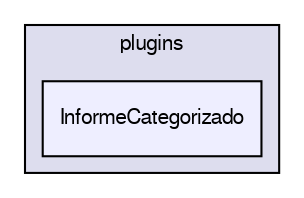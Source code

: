digraph G {
  compound=true
  node [ fontsize=10, fontname="FreeSans"];
  edge [ labelfontsize=9, labelfontname="FreeSans"];
  subgraph clusterdir_c7ad3b19fc52213b778d16b64cd09e4a {
    graph [ bgcolor="#ddddee", pencolor="black", label="plugins" fontname="FreeSans", fontsize=10, URL="dir_c7ad3b19fc52213b778d16b64cd09e4a.html"]
  dir_67845a891f6f70414e9a57a33260f8db [shape=box, label="InformeCategorizado", style="filled", fillcolor="#eeeeff", pencolor="black", URL="dir_67845a891f6f70414e9a57a33260f8db.html"];
  }
}
